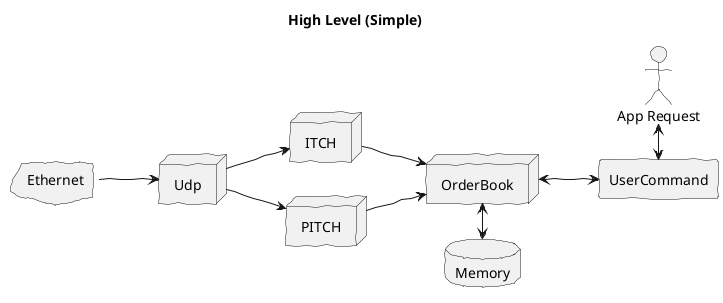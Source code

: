 @startuml High_Level (Simple)

title High Level (Simple)

skinparam handwritten true
'skinparam monochrome reverse
left to right direction
'top to bottom direction

skinparam cloud {
    handwritten false
}

cloud Ethernet
node Udp
node ITCH 
node PITCH
node OrderBook
database Memory
rectangle UserCommand 
actor "App Request" as App

Ethernet --> Udp
Udp --> ITCH
Udp --> PITCH
ITCH --> OrderBook
PITCH --> OrderBook
OrderBook <-> Memory
OrderBook <--> UserCommand
App <-> UserCommand

@enduml